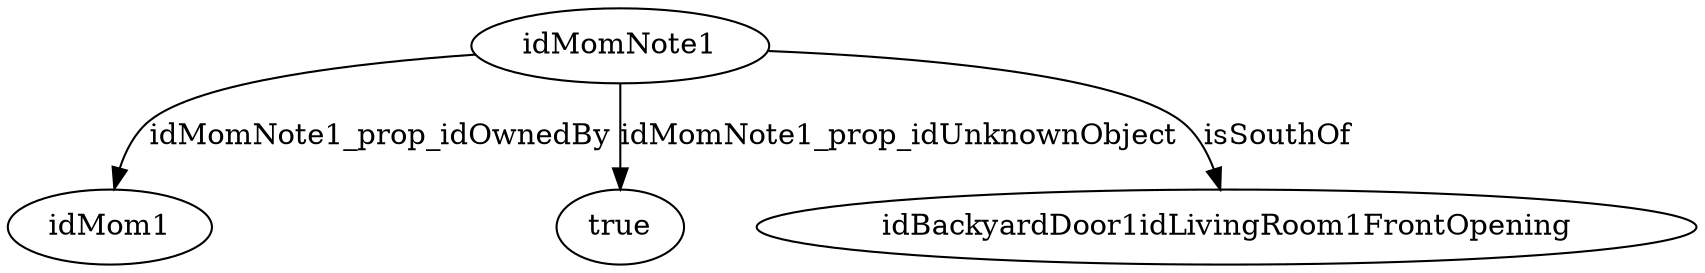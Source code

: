 strict digraph  {
idMomNote1 [node_type=entity_node, root=root];
idMom1;
true;
idBackyardDoor1idLivingRoom1FrontOpening;
idMomNote1 -> idMom1  [edge_type=property, label=idMomNote1_prop_idOwnedBy];
idMomNote1 -> true  [edge_type=property, label=idMomNote1_prop_idUnknownObject];
idMomNote1 -> idBackyardDoor1idLivingRoom1FrontOpening  [edge_type=relationship, label=isSouthOf];
}

